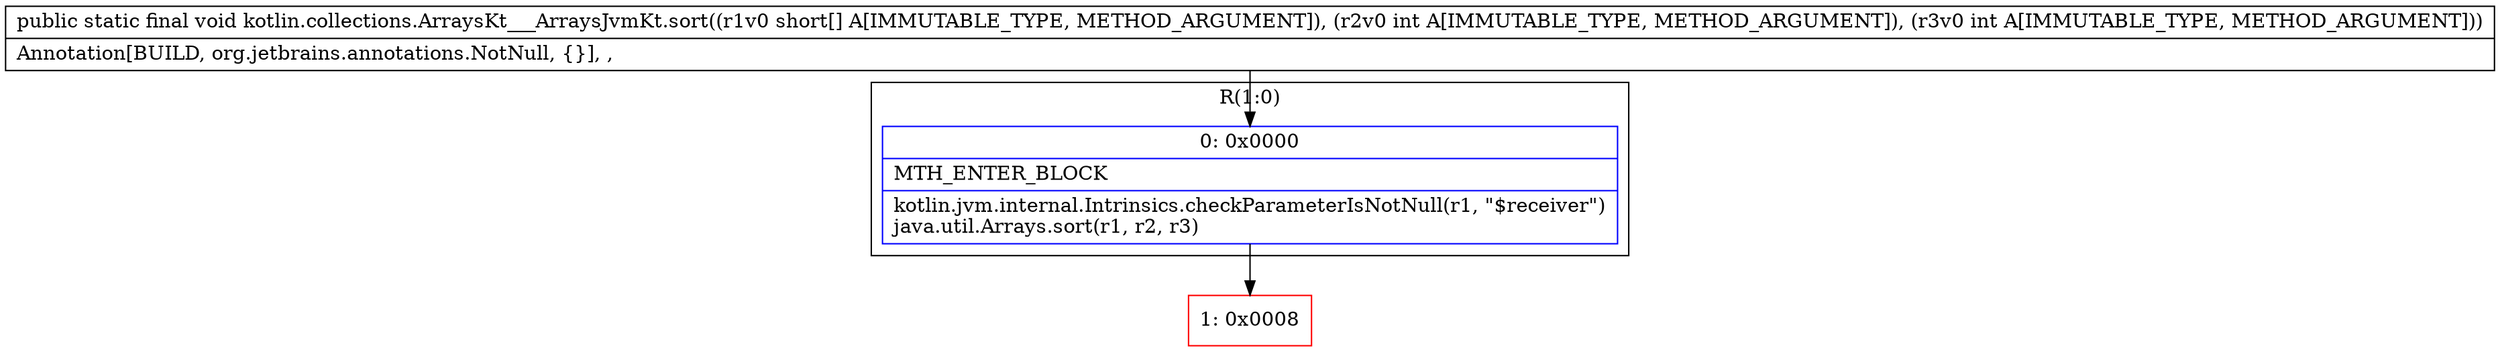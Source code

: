 digraph "CFG forkotlin.collections.ArraysKt___ArraysJvmKt.sort([SII)V" {
subgraph cluster_Region_2075926331 {
label = "R(1:0)";
node [shape=record,color=blue];
Node_0 [shape=record,label="{0\:\ 0x0000|MTH_ENTER_BLOCK\l|kotlin.jvm.internal.Intrinsics.checkParameterIsNotNull(r1, \"$receiver\")\ljava.util.Arrays.sort(r1, r2, r3)\l}"];
}
Node_1 [shape=record,color=red,label="{1\:\ 0x0008}"];
MethodNode[shape=record,label="{public static final void kotlin.collections.ArraysKt___ArraysJvmKt.sort((r1v0 short[] A[IMMUTABLE_TYPE, METHOD_ARGUMENT]), (r2v0 int A[IMMUTABLE_TYPE, METHOD_ARGUMENT]), (r3v0 int A[IMMUTABLE_TYPE, METHOD_ARGUMENT]))  | Annotation[BUILD, org.jetbrains.annotations.NotNull, \{\}], , \l}"];
MethodNode -> Node_0;
Node_0 -> Node_1;
}

